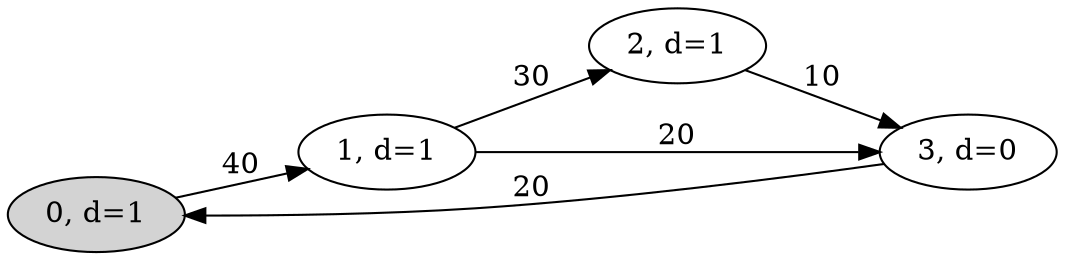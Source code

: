 digraph G {
rankdir=LR
a2_0 -> a2_1 [label="40"]
a2_0 [label="0, d=1"]
a2_1 -> a2_2 [label="30"]
a2_1 -> a2_3 [label="20"]
a2_1 [label="1, d=1"]
a2_2 -> a2_3 [label="10"]
a2_2 [label="2, d=1"]
a2_3 -> a2_0 [label="20"]
a2_3 [label="3, d=0"]
a2_0 [style=filled]
}
